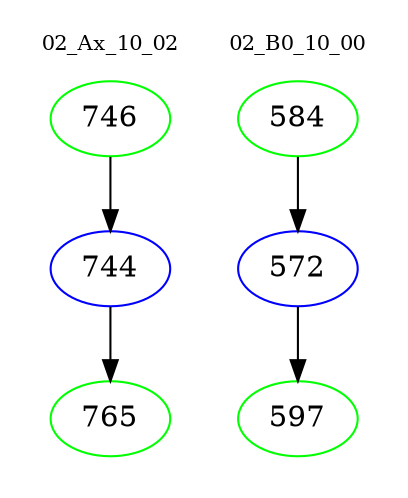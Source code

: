 digraph{
subgraph cluster_0 {
color = white
label = "02_Ax_10_02";
fontsize=10;
T0_746 [label="746", color="green"]
T0_746 -> T0_744 [color="black"]
T0_744 [label="744", color="blue"]
T0_744 -> T0_765 [color="black"]
T0_765 [label="765", color="green"]
}
subgraph cluster_1 {
color = white
label = "02_B0_10_00";
fontsize=10;
T1_584 [label="584", color="green"]
T1_584 -> T1_572 [color="black"]
T1_572 [label="572", color="blue"]
T1_572 -> T1_597 [color="black"]
T1_597 [label="597", color="green"]
}
}
